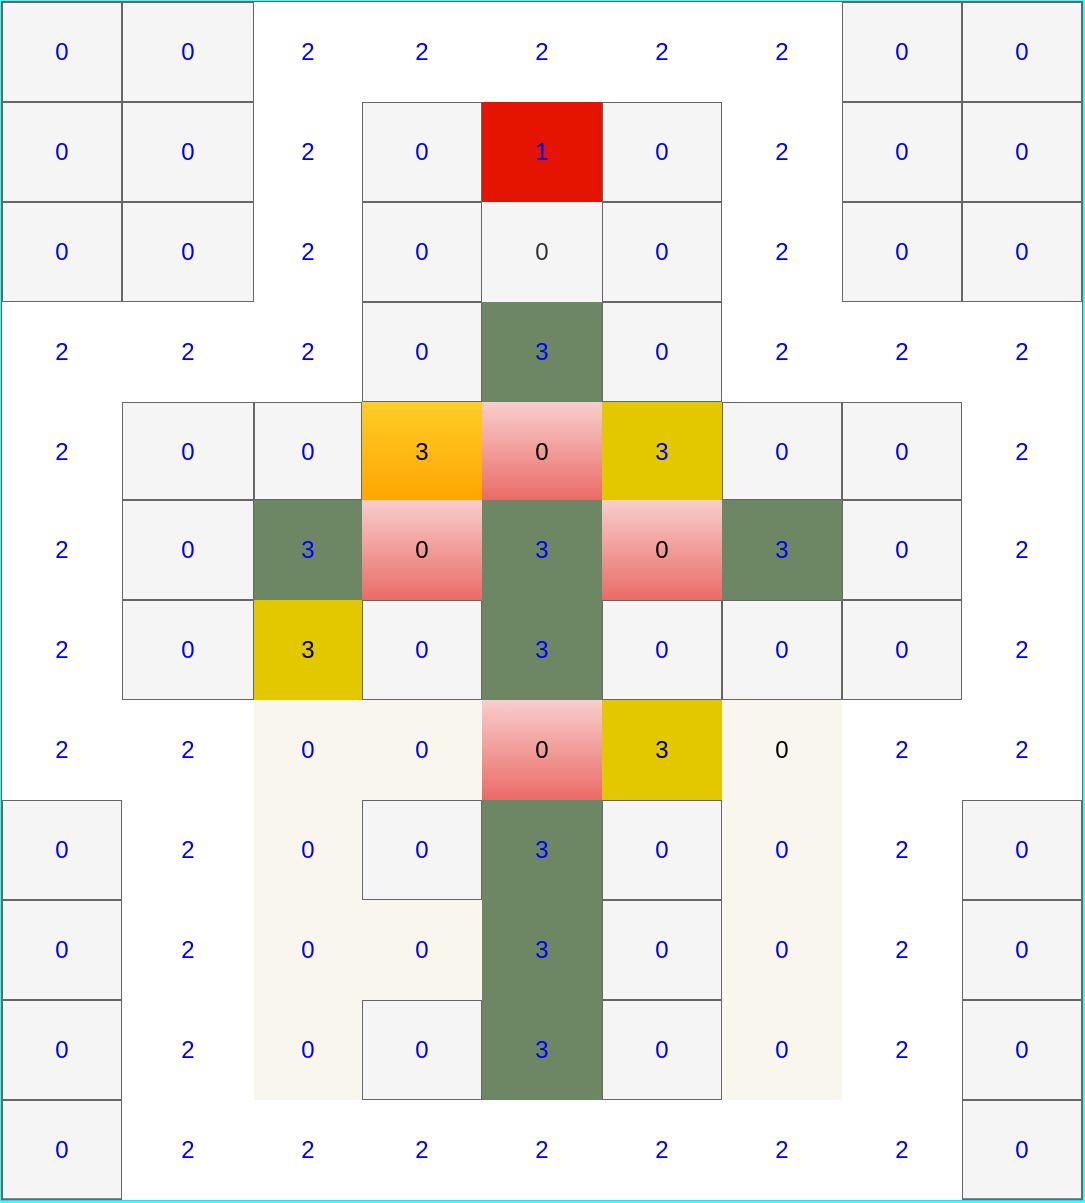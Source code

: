 <mxfile>
    <diagram id="qs9JkjdkiJ5pt8_azZ32" name="第 1 页">
        <mxGraphModel dx="776" dy="1744" grid="0" gridSize="10" guides="1" tooltips="1" connect="1" arrows="1" fold="1" page="1" pageScale="1" pageWidth="827" pageHeight="1169" background="#33FFFF" math="0" shadow="0">
            <root>
                <mxCell id="0"/>
                <mxCell id="1" parent="0"/>
                <mxCell id="277" value="" style="shape=table;startSize=0;container=1;collapsible=0;childLayout=tableLayout;fillColor=#f5f5f5;strokeColor=#666666;fontColor=#333333;" parent="1" vertex="1">
                    <mxGeometry x="118" y="-301" width="540" height="598.647" as="geometry"/>
                </mxCell>
                <mxCell id="278" value="" style="shape=partialRectangle;collapsible=0;dropTarget=0;pointerEvents=0;fillColor=none;top=0;left=0;bottom=0;right=0;points=[[0,0.5],[1,0.5]];portConstraint=eastwest;fontColor=#0000FF;" parent="277" vertex="1">
                    <mxGeometry width="540" height="50" as="geometry"/>
                </mxCell>
                <mxCell id="279" value="&lt;font&gt;0&lt;/font&gt;" style="shape=partialRectangle;html=1;whiteSpace=wrap;connectable=0;overflow=hidden;fillColor=none;top=0;left=0;bottom=0;right=0;fontColor=#0000FF;" parent="278" vertex="1">
                    <mxGeometry width="60" height="50" as="geometry"/>
                </mxCell>
                <mxCell id="280" value="&lt;font&gt;0&lt;/font&gt;" style="shape=partialRectangle;html=1;whiteSpace=wrap;connectable=0;overflow=hidden;fillColor=none;top=0;left=0;bottom=0;right=0;fontColor=#0000FF;" parent="278" vertex="1">
                    <mxGeometry x="60" width="66" height="50" as="geometry"/>
                </mxCell>
                <mxCell id="281" value="2" style="shape=partialRectangle;html=1;whiteSpace=wrap;connectable=0;overflow=hidden;top=0;left=0;bottom=0;right=0;fontColor=#0000FF;" parent="278" vertex="1">
                    <mxGeometry x="126" width="54" height="50" as="geometry"/>
                </mxCell>
                <mxCell id="282" value="2" style="shape=partialRectangle;html=1;whiteSpace=wrap;connectable=0;overflow=hidden;top=0;left=0;bottom=0;right=0;fontColor=#0000FF;" parent="278" vertex="1">
                    <mxGeometry x="180" width="60" height="50" as="geometry"/>
                </mxCell>
                <mxCell id="283" value="2" style="shape=partialRectangle;html=1;whiteSpace=wrap;connectable=0;overflow=hidden;top=0;left=0;bottom=0;right=0;fontColor=#0000FF;" parent="278" vertex="1">
                    <mxGeometry x="240" width="60" height="50" as="geometry"/>
                </mxCell>
                <mxCell id="284" value="2" style="shape=partialRectangle;html=1;whiteSpace=wrap;connectable=0;overflow=hidden;top=0;left=0;bottom=0;right=0;fontColor=#0000FF;" parent="278" vertex="1">
                    <mxGeometry x="300" width="60" height="50" as="geometry"/>
                </mxCell>
                <mxCell id="285" value="2" style="shape=partialRectangle;html=1;whiteSpace=wrap;connectable=0;overflow=hidden;top=0;left=0;bottom=0;right=0;fontColor=#0000FF;" parent="278" vertex="1">
                    <mxGeometry x="360" width="60" height="50" as="geometry"/>
                </mxCell>
                <mxCell id="286" value="0" style="shape=partialRectangle;html=1;whiteSpace=wrap;connectable=0;overflow=hidden;fillColor=none;top=0;left=0;bottom=0;right=0;fontColor=#0000FF;" parent="278" vertex="1">
                    <mxGeometry x="420" width="60" height="50" as="geometry"/>
                </mxCell>
                <mxCell id="287" value="0" style="shape=partialRectangle;html=1;whiteSpace=wrap;connectable=0;overflow=hidden;fillColor=none;top=0;left=0;bottom=0;right=0;fontColor=#0000FF;" parent="278" vertex="1">
                    <mxGeometry x="480" width="60" height="50" as="geometry"/>
                </mxCell>
                <mxCell id="288" value="" style="shape=partialRectangle;collapsible=0;dropTarget=0;pointerEvents=0;fillColor=none;top=0;left=0;bottom=0;right=0;points=[[0,0.5],[1,0.5]];portConstraint=eastwest;fontColor=#0000FF;" parent="277" vertex="1">
                    <mxGeometry y="50" width="540" height="50" as="geometry"/>
                </mxCell>
                <mxCell id="289" value="0" style="shape=partialRectangle;html=1;whiteSpace=wrap;connectable=0;overflow=hidden;fillColor=none;top=0;left=0;bottom=0;right=0;fontColor=#0000FF;" parent="288" vertex="1">
                    <mxGeometry width="60" height="50" as="geometry"/>
                </mxCell>
                <mxCell id="290" value="0" style="shape=partialRectangle;html=1;whiteSpace=wrap;connectable=0;overflow=hidden;fillColor=none;top=0;left=0;bottom=0;right=0;fontColor=#0000FF;" parent="288" vertex="1">
                    <mxGeometry x="60" width="66" height="50" as="geometry"/>
                </mxCell>
                <mxCell id="291" value="2" style="shape=partialRectangle;html=1;whiteSpace=wrap;connectable=0;overflow=hidden;top=0;left=0;bottom=0;right=0;fontColor=#0000FF;" parent="288" vertex="1">
                    <mxGeometry x="126" width="54" height="50" as="geometry"/>
                </mxCell>
                <mxCell id="292" value="0" style="shape=partialRectangle;html=1;whiteSpace=wrap;connectable=0;overflow=hidden;fillColor=none;top=0;left=0;bottom=0;right=0;fontColor=#0000FF;" parent="288" vertex="1">
                    <mxGeometry x="180" width="60" height="50" as="geometry"/>
                </mxCell>
                <mxCell id="293" value="1" style="shape=partialRectangle;html=1;whiteSpace=wrap;connectable=0;overflow=hidden;fillColor=#e51400;top=0;left=0;bottom=0;right=0;strokeColor=#B20000;fontColor=#0000FF;" parent="288" vertex="1">
                    <mxGeometry x="240" width="60" height="50" as="geometry"/>
                </mxCell>
                <mxCell id="294" value="0" style="shape=partialRectangle;html=1;whiteSpace=wrap;connectable=0;overflow=hidden;fillColor=none;top=0;left=0;bottom=0;right=0;fontColor=#0000FF;" parent="288" vertex="1">
                    <mxGeometry x="300" width="60" height="50" as="geometry"/>
                </mxCell>
                <mxCell id="295" value="2" style="shape=partialRectangle;html=1;whiteSpace=wrap;connectable=0;overflow=hidden;top=0;left=0;bottom=0;right=0;fontColor=#0000FF;" parent="288" vertex="1">
                    <mxGeometry x="360" width="60" height="50" as="geometry"/>
                </mxCell>
                <mxCell id="296" value="0" style="shape=partialRectangle;html=1;whiteSpace=wrap;connectable=0;overflow=hidden;fillColor=none;top=0;left=0;bottom=0;right=0;fontColor=#0000FF;" parent="288" vertex="1">
                    <mxGeometry x="420" width="60" height="50" as="geometry"/>
                </mxCell>
                <mxCell id="297" value="0" style="shape=partialRectangle;html=1;whiteSpace=wrap;connectable=0;overflow=hidden;fillColor=none;top=0;left=0;bottom=0;right=0;fontColor=#0000FF;" parent="288" vertex="1">
                    <mxGeometry x="480" width="60" height="50" as="geometry"/>
                </mxCell>
                <mxCell id="298" value="" style="shape=partialRectangle;collapsible=0;dropTarget=0;pointerEvents=0;fillColor=none;top=0;left=0;bottom=0;right=0;points=[[0,0.5],[1,0.5]];portConstraint=eastwest;fontColor=#0000FF;" parent="277" vertex="1">
                    <mxGeometry y="100" width="540" height="50" as="geometry"/>
                </mxCell>
                <mxCell id="299" value="0" style="shape=partialRectangle;html=1;whiteSpace=wrap;connectable=0;overflow=hidden;fillColor=none;top=0;left=0;bottom=0;right=0;fontColor=#0000FF;" parent="298" vertex="1">
                    <mxGeometry width="60" height="50" as="geometry"/>
                </mxCell>
                <mxCell id="300" value="0" style="shape=partialRectangle;html=1;whiteSpace=wrap;connectable=0;overflow=hidden;fillColor=none;top=0;left=0;bottom=0;right=0;fontColor=#0000FF;" parent="298" vertex="1">
                    <mxGeometry x="60" width="66" height="50" as="geometry"/>
                </mxCell>
                <mxCell id="301" value="2" style="shape=partialRectangle;html=1;whiteSpace=wrap;connectable=0;overflow=hidden;top=0;left=0;bottom=0;right=0;fontColor=#0000FF;" parent="298" vertex="1">
                    <mxGeometry x="126" width="54" height="50" as="geometry"/>
                </mxCell>
                <mxCell id="302" value="0" style="shape=partialRectangle;html=1;whiteSpace=wrap;connectable=0;overflow=hidden;fillColor=none;top=0;left=0;bottom=0;right=0;fontColor=#0000FF;" parent="298" vertex="1">
                    <mxGeometry x="180" width="60" height="50" as="geometry"/>
                </mxCell>
                <mxCell id="303" value="0" style="shape=partialRectangle;html=1;whiteSpace=wrap;connectable=0;overflow=hidden;fillColor=#f5f5f5;top=0;left=0;bottom=0;right=0;strokeColor=#666666;fontColor=#333333;" parent="298" vertex="1">
                    <mxGeometry x="240" width="60" height="50" as="geometry"/>
                </mxCell>
                <mxCell id="304" value="0" style="shape=partialRectangle;html=1;whiteSpace=wrap;connectable=0;overflow=hidden;fillColor=none;top=0;left=0;bottom=0;right=0;fontColor=#0000FF;" parent="298" vertex="1">
                    <mxGeometry x="300" width="60" height="50" as="geometry"/>
                </mxCell>
                <mxCell id="305" value="2" style="shape=partialRectangle;html=1;whiteSpace=wrap;connectable=0;overflow=hidden;top=0;left=0;bottom=0;right=0;fontColor=#0000FF;" parent="298" vertex="1">
                    <mxGeometry x="360" width="60" height="50" as="geometry"/>
                </mxCell>
                <mxCell id="306" value="0" style="shape=partialRectangle;html=1;whiteSpace=wrap;connectable=0;overflow=hidden;fillColor=none;top=0;left=0;bottom=0;right=0;fontColor=#0000FF;" parent="298" vertex="1">
                    <mxGeometry x="420" width="60" height="50" as="geometry"/>
                </mxCell>
                <mxCell id="307" value="0" style="shape=partialRectangle;html=1;whiteSpace=wrap;connectable=0;overflow=hidden;fillColor=none;top=0;left=0;bottom=0;right=0;fontColor=#0000FF;" parent="298" vertex="1">
                    <mxGeometry x="480" width="60" height="50" as="geometry"/>
                </mxCell>
                <mxCell id="308" value="" style="shape=partialRectangle;collapsible=0;dropTarget=0;pointerEvents=0;fillColor=none;top=0;left=0;bottom=0;right=0;points=[[0,0.5],[1,0.5]];portConstraint=eastwest;fontColor=#0000FF;" parent="277" vertex="1">
                    <mxGeometry y="150" width="540" height="50" as="geometry"/>
                </mxCell>
                <mxCell id="309" value="2" style="shape=partialRectangle;html=1;whiteSpace=wrap;connectable=0;overflow=hidden;top=0;left=0;bottom=0;right=0;fontColor=#0000FF;" parent="308" vertex="1">
                    <mxGeometry width="60" height="50" as="geometry"/>
                </mxCell>
                <mxCell id="310" value="2" style="shape=partialRectangle;html=1;whiteSpace=wrap;connectable=0;overflow=hidden;top=0;left=0;bottom=0;right=0;fontColor=#0000FF;" parent="308" vertex="1">
                    <mxGeometry x="60" width="66" height="50" as="geometry"/>
                </mxCell>
                <mxCell id="311" value="2" style="shape=partialRectangle;html=1;whiteSpace=wrap;connectable=0;overflow=hidden;top=0;left=0;bottom=0;right=0;fontColor=#0000FF;" parent="308" vertex="1">
                    <mxGeometry x="126" width="54" height="50" as="geometry"/>
                </mxCell>
                <mxCell id="312" value="0" style="shape=partialRectangle;html=1;whiteSpace=wrap;connectable=0;overflow=hidden;fillColor=none;top=0;left=0;bottom=0;right=0;fontColor=#0000FF;" parent="308" vertex="1">
                    <mxGeometry x="180" width="60" height="50" as="geometry"/>
                </mxCell>
                <mxCell id="313" value="3" style="shape=partialRectangle;html=1;whiteSpace=wrap;connectable=0;overflow=hidden;fillColor=#6d8764;top=0;left=0;bottom=0;right=0;strokeColor=#3A5431;fontColor=#0000FF;" parent="308" vertex="1">
                    <mxGeometry x="240" width="60" height="50" as="geometry"/>
                </mxCell>
                <mxCell id="314" value="0" style="shape=partialRectangle;html=1;whiteSpace=wrap;connectable=0;overflow=hidden;fillColor=none;top=0;left=0;bottom=0;right=0;fontColor=#0000FF;" parent="308" vertex="1">
                    <mxGeometry x="300" width="60" height="50" as="geometry"/>
                </mxCell>
                <mxCell id="315" value="2" style="shape=partialRectangle;html=1;whiteSpace=wrap;connectable=0;overflow=hidden;top=0;left=0;bottom=0;right=0;fontColor=#0000FF;" parent="308" vertex="1">
                    <mxGeometry x="360" width="60" height="50" as="geometry"/>
                </mxCell>
                <mxCell id="316" value="2" style="shape=partialRectangle;html=1;whiteSpace=wrap;connectable=0;overflow=hidden;top=0;left=0;bottom=0;right=0;fontColor=#0000FF;" parent="308" vertex="1">
                    <mxGeometry x="420" width="60" height="50" as="geometry"/>
                </mxCell>
                <mxCell id="317" value="2" style="shape=partialRectangle;html=1;whiteSpace=wrap;connectable=0;overflow=hidden;top=0;left=0;bottom=0;right=0;fontColor=#0000FF;" parent="308" vertex="1">
                    <mxGeometry x="480" width="60" height="50" as="geometry"/>
                </mxCell>
                <mxCell id="318" value="" style="shape=partialRectangle;collapsible=0;dropTarget=0;pointerEvents=0;fillColor=none;top=0;left=0;bottom=0;right=0;points=[[0,0.5],[1,0.5]];portConstraint=eastwest;fontColor=#0000FF;" parent="277" vertex="1">
                    <mxGeometry y="200" width="540" height="49" as="geometry"/>
                </mxCell>
                <mxCell id="319" value="2" style="shape=partialRectangle;html=1;whiteSpace=wrap;connectable=0;overflow=hidden;top=0;left=0;bottom=0;right=0;fontColor=#0000FF;" parent="318" vertex="1">
                    <mxGeometry width="60" height="49" as="geometry"/>
                </mxCell>
                <mxCell id="320" value="0" style="shape=partialRectangle;html=1;whiteSpace=wrap;connectable=0;overflow=hidden;fillColor=none;top=0;left=0;bottom=0;right=0;fontColor=#0000FF;" parent="318" vertex="1">
                    <mxGeometry x="60" width="66" height="49" as="geometry"/>
                </mxCell>
                <mxCell id="321" value="0" style="shape=partialRectangle;html=1;whiteSpace=wrap;connectable=0;overflow=hidden;fillColor=none;top=0;left=0;bottom=0;right=0;fontColor=#0000FF;" parent="318" vertex="1">
                    <mxGeometry x="126" width="54" height="49" as="geometry"/>
                </mxCell>
                <mxCell id="322" value="3" style="shape=partialRectangle;html=1;whiteSpace=wrap;connectable=0;overflow=hidden;fillColor=#ffcd28;top=0;left=0;bottom=0;right=0;gradientColor=#ffa500;strokeColor=#d79b00;" parent="318" vertex="1">
                    <mxGeometry x="180" width="60" height="49" as="geometry"/>
                </mxCell>
                <mxCell id="323" value="0" style="shape=partialRectangle;html=1;whiteSpace=wrap;connectable=0;overflow=hidden;fillColor=#f8cecc;top=0;left=0;bottom=0;right=0;strokeColor=#b85450;gradientColor=#ea6b66;" parent="318" vertex="1">
                    <mxGeometry x="240" width="60" height="49" as="geometry"/>
                </mxCell>
                <mxCell id="324" value="&lt;font color=&quot;#0000ff&quot;&gt;3&lt;/font&gt;" style="shape=partialRectangle;html=1;whiteSpace=wrap;connectable=0;overflow=hidden;fillColor=#e3c800;top=0;left=0;bottom=0;right=0;strokeColor=#B09500;fontColor=#000000;" parent="318" vertex="1">
                    <mxGeometry x="300" width="60" height="49" as="geometry"/>
                </mxCell>
                <mxCell id="325" value="0" style="shape=partialRectangle;html=1;whiteSpace=wrap;connectable=0;overflow=hidden;fillColor=none;top=0;left=0;bottom=0;right=0;fontColor=#0000FF;" parent="318" vertex="1">
                    <mxGeometry x="360" width="60" height="49" as="geometry"/>
                </mxCell>
                <mxCell id="326" value="0" style="shape=partialRectangle;html=1;whiteSpace=wrap;connectable=0;overflow=hidden;fillColor=none;top=0;left=0;bottom=0;right=0;fontColor=#0000FF;" parent="318" vertex="1">
                    <mxGeometry x="420" width="60" height="49" as="geometry"/>
                </mxCell>
                <mxCell id="327" value="2" style="shape=partialRectangle;html=1;whiteSpace=wrap;connectable=0;overflow=hidden;top=0;left=0;bottom=0;right=0;fontColor=#0000FF;" parent="318" vertex="1">
                    <mxGeometry x="480" width="60" height="49" as="geometry"/>
                </mxCell>
                <mxCell id="328" value="" style="shape=partialRectangle;collapsible=0;dropTarget=0;pointerEvents=0;fillColor=none;top=0;left=0;bottom=0;right=0;points=[[0,0.5],[1,0.5]];portConstraint=eastwest;fontColor=#0000FF;" parent="277" vertex="1">
                    <mxGeometry y="249" width="540" height="50" as="geometry"/>
                </mxCell>
                <mxCell id="329" value="2" style="shape=partialRectangle;html=1;whiteSpace=wrap;connectable=0;overflow=hidden;top=0;left=0;bottom=0;right=0;fontColor=#0000FF;" parent="328" vertex="1">
                    <mxGeometry width="60" height="50" as="geometry"/>
                </mxCell>
                <mxCell id="330" value="0" style="shape=partialRectangle;html=1;whiteSpace=wrap;connectable=0;overflow=hidden;fillColor=none;top=0;left=0;bottom=0;right=0;fontColor=#0000FF;" parent="328" vertex="1">
                    <mxGeometry x="60" width="66" height="50" as="geometry"/>
                </mxCell>
                <mxCell id="331" value="3" style="shape=partialRectangle;html=1;whiteSpace=wrap;connectable=0;overflow=hidden;fillColor=#6d8764;top=0;left=0;bottom=0;right=0;strokeColor=#3A5431;fontColor=#0000FF;" parent="328" vertex="1">
                    <mxGeometry x="126" width="54" height="50" as="geometry"/>
                </mxCell>
                <mxCell id="332" value="0" style="shape=partialRectangle;html=1;whiteSpace=wrap;connectable=0;overflow=hidden;fillColor=#f8cecc;top=0;left=0;bottom=0;right=0;strokeColor=#b85450;gradientColor=#ea6b66;" parent="328" vertex="1">
                    <mxGeometry x="180" width="60" height="50" as="geometry"/>
                </mxCell>
                <mxCell id="333" value="3" style="shape=partialRectangle;html=1;whiteSpace=wrap;connectable=0;overflow=hidden;fillColor=#6d8764;top=0;left=0;bottom=0;right=0;strokeColor=#3A5431;fontColor=#0000FF;" parent="328" vertex="1">
                    <mxGeometry x="240" width="60" height="50" as="geometry"/>
                </mxCell>
                <mxCell id="334" value="0" style="shape=partialRectangle;html=1;whiteSpace=wrap;connectable=0;overflow=hidden;top=0;left=0;bottom=0;right=0;fillColor=#f8cecc;strokeColor=#b85450;gradientColor=#ea6b66;" parent="328" vertex="1">
                    <mxGeometry x="300" width="60" height="50" as="geometry"/>
                </mxCell>
                <mxCell id="335" value="3" style="shape=partialRectangle;html=1;whiteSpace=wrap;connectable=0;overflow=hidden;fillColor=#6d8764;top=0;left=0;bottom=0;right=0;strokeColor=#3A5431;fontColor=#0000FF;" parent="328" vertex="1">
                    <mxGeometry x="360" width="60" height="50" as="geometry"/>
                </mxCell>
                <mxCell id="336" value="0" style="shape=partialRectangle;html=1;whiteSpace=wrap;connectable=0;overflow=hidden;fillColor=none;top=0;left=0;bottom=0;right=0;fontColor=#0000FF;" parent="328" vertex="1">
                    <mxGeometry x="420" width="60" height="50" as="geometry"/>
                </mxCell>
                <mxCell id="337" value="2" style="shape=partialRectangle;html=1;whiteSpace=wrap;connectable=0;overflow=hidden;top=0;left=0;bottom=0;right=0;fontColor=#0000FF;" parent="328" vertex="1">
                    <mxGeometry x="480" width="60" height="50" as="geometry"/>
                </mxCell>
                <mxCell id="338" value="" style="shape=partialRectangle;collapsible=0;dropTarget=0;pointerEvents=0;fillColor=none;top=0;left=0;bottom=0;right=0;points=[[0,0.5],[1,0.5]];portConstraint=eastwest;fontColor=#0000FF;" parent="277" vertex="1">
                    <mxGeometry y="299" width="540" height="50" as="geometry"/>
                </mxCell>
                <mxCell id="339" value="2" style="shape=partialRectangle;html=1;whiteSpace=wrap;connectable=0;overflow=hidden;top=0;left=0;bottom=0;right=0;fontColor=#0000FF;" parent="338" vertex="1">
                    <mxGeometry width="60" height="50" as="geometry"/>
                </mxCell>
                <mxCell id="340" value="0" style="shape=partialRectangle;html=1;whiteSpace=wrap;connectable=0;overflow=hidden;fillColor=none;top=0;left=0;bottom=0;right=0;fontColor=#0000FF;" parent="338" vertex="1">
                    <mxGeometry x="60" width="66" height="50" as="geometry"/>
                </mxCell>
                <mxCell id="341" value="3" style="shape=partialRectangle;html=1;whiteSpace=wrap;connectable=0;overflow=hidden;fillColor=#e3c800;top=0;left=0;bottom=0;right=0;fontColor=#000000;strokeColor=#B09500;" parent="338" vertex="1">
                    <mxGeometry x="126" width="54" height="50" as="geometry"/>
                </mxCell>
                <mxCell id="342" value="0" style="shape=partialRectangle;html=1;whiteSpace=wrap;connectable=0;overflow=hidden;fillColor=none;top=0;left=0;bottom=0;right=0;fontColor=#0000FF;" parent="338" vertex="1">
                    <mxGeometry x="180" width="60" height="50" as="geometry"/>
                </mxCell>
                <mxCell id="343" value="3" style="shape=partialRectangle;html=1;whiteSpace=wrap;connectable=0;overflow=hidden;fillColor=#6d8764;top=0;left=0;bottom=0;right=0;strokeColor=#3A5431;fontColor=#0000FF;" parent="338" vertex="1">
                    <mxGeometry x="240" width="60" height="50" as="geometry"/>
                </mxCell>
                <mxCell id="344" value="0" style="shape=partialRectangle;html=1;whiteSpace=wrap;connectable=0;overflow=hidden;fillColor=none;top=0;left=0;bottom=0;right=0;fontColor=#0000FF;" parent="338" vertex="1">
                    <mxGeometry x="300" width="60" height="50" as="geometry"/>
                </mxCell>
                <mxCell id="345" value="0" style="shape=partialRectangle;html=1;whiteSpace=wrap;connectable=0;overflow=hidden;fillColor=none;top=0;left=0;bottom=0;right=0;fontColor=#0000FF;" parent="338" vertex="1">
                    <mxGeometry x="360" width="60" height="50" as="geometry"/>
                </mxCell>
                <mxCell id="346" value="0" style="shape=partialRectangle;html=1;whiteSpace=wrap;connectable=0;overflow=hidden;fillColor=none;top=0;left=0;bottom=0;right=0;fontColor=#0000FF;" parent="338" vertex="1">
                    <mxGeometry x="420" width="60" height="50" as="geometry"/>
                </mxCell>
                <mxCell id="347" value="2" style="shape=partialRectangle;html=1;whiteSpace=wrap;connectable=0;overflow=hidden;top=0;left=0;bottom=0;right=0;fontColor=#0000FF;" parent="338" vertex="1">
                    <mxGeometry x="480" width="60" height="50" as="geometry"/>
                </mxCell>
                <mxCell id="348" value="" style="shape=partialRectangle;collapsible=0;dropTarget=0;pointerEvents=0;fillColor=#6d8764;top=0;left=0;bottom=0;right=0;points=[[0,0.5],[1,0.5]];portConstraint=eastwest;strokeColor=#3A5431;fontColor=#0000FF;" parent="277" vertex="1">
                    <mxGeometry y="349" width="540" height="50" as="geometry"/>
                </mxCell>
                <mxCell id="349" value="2" style="shape=partialRectangle;html=1;whiteSpace=wrap;connectable=0;overflow=hidden;top=0;left=0;bottom=0;right=0;fontColor=#0000FF;" parent="348" vertex="1">
                    <mxGeometry width="60" height="50" as="geometry"/>
                </mxCell>
                <mxCell id="350" value="2" style="shape=partialRectangle;html=1;whiteSpace=wrap;connectable=0;overflow=hidden;top=0;left=0;bottom=0;right=0;fontColor=#0000FF;" parent="348" vertex="1">
                    <mxGeometry x="60" width="66" height="50" as="geometry"/>
                </mxCell>
                <mxCell id="351" value="0" style="shape=partialRectangle;html=1;whiteSpace=wrap;connectable=0;overflow=hidden;top=0;left=0;bottom=0;right=0;fillColor=#f9f7ed;strokeColor=#36393d;fontColor=#0000FF;" parent="348" vertex="1">
                    <mxGeometry x="126" width="54" height="50" as="geometry"/>
                </mxCell>
                <mxCell id="352" value="0" style="shape=partialRectangle;html=1;whiteSpace=wrap;connectable=0;overflow=hidden;fillColor=#f9f7ed;top=0;left=0;bottom=0;right=0;strokeColor=#36393d;fontColor=#0000FF;" parent="348" vertex="1">
                    <mxGeometry x="180" width="60" height="50" as="geometry"/>
                </mxCell>
                <mxCell id="353" value="0" style="shape=partialRectangle;html=1;whiteSpace=wrap;connectable=0;overflow=hidden;fillColor=#f8cecc;top=0;left=0;bottom=0;right=0;strokeColor=#b85450;gradientColor=#ea6b66;" parent="348" vertex="1">
                    <mxGeometry x="240" width="60" height="50" as="geometry"/>
                </mxCell>
                <mxCell id="354" value="3" style="shape=partialRectangle;html=1;whiteSpace=wrap;connectable=0;overflow=hidden;fillColor=#e3c800;top=0;left=0;bottom=0;right=0;strokeColor=#B09500;fontColor=#000000;" parent="348" vertex="1">
                    <mxGeometry x="300" width="60" height="50" as="geometry"/>
                </mxCell>
                <mxCell id="355" value="&lt;font&gt;0&lt;/font&gt;" style="shape=partialRectangle;html=1;whiteSpace=wrap;connectable=0;overflow=hidden;top=0;left=0;bottom=0;right=0;fillColor=#f9f7ed;strokeColor=#36393d;" parent="348" vertex="1">
                    <mxGeometry x="360" width="60" height="50" as="geometry"/>
                </mxCell>
                <mxCell id="356" value="2" style="shape=partialRectangle;html=1;whiteSpace=wrap;connectable=0;overflow=hidden;top=0;left=0;bottom=0;right=0;fontColor=#0000FF;" parent="348" vertex="1">
                    <mxGeometry x="420" width="60" height="50" as="geometry"/>
                </mxCell>
                <mxCell id="357" value="2" style="shape=partialRectangle;html=1;whiteSpace=wrap;connectable=0;overflow=hidden;top=0;left=0;bottom=0;right=0;fontColor=#0000FF;" parent="348" vertex="1">
                    <mxGeometry x="480" width="60" height="50" as="geometry"/>
                </mxCell>
                <mxCell id="358" value="" style="shape=partialRectangle;collapsible=0;dropTarget=0;pointerEvents=0;fillColor=none;top=0;left=0;bottom=0;right=0;points=[[0,0.5],[1,0.5]];portConstraint=eastwest;fontColor=#0000FF;" parent="277" vertex="1">
                    <mxGeometry y="399" width="540" height="50" as="geometry"/>
                </mxCell>
                <mxCell id="359" value="0" style="shape=partialRectangle;html=1;whiteSpace=wrap;connectable=0;overflow=hidden;fillColor=none;top=0;left=0;bottom=0;right=0;fontColor=#0000FF;" parent="358" vertex="1">
                    <mxGeometry width="60" height="50" as="geometry"/>
                </mxCell>
                <mxCell id="360" value="2" style="shape=partialRectangle;html=1;whiteSpace=wrap;connectable=0;overflow=hidden;top=0;left=0;bottom=0;right=0;fontColor=#0000FF;" parent="358" vertex="1">
                    <mxGeometry x="60" width="66" height="50" as="geometry"/>
                </mxCell>
                <mxCell id="361" value="0" style="shape=partialRectangle;html=1;whiteSpace=wrap;connectable=0;overflow=hidden;top=0;left=0;bottom=0;right=0;fillColor=#f9f7ed;strokeColor=#36393d;fontColor=#0000FF;" parent="358" vertex="1">
                    <mxGeometry x="126" width="54" height="50" as="geometry"/>
                </mxCell>
                <mxCell id="362" value="0" style="shape=partialRectangle;html=1;whiteSpace=wrap;connectable=0;overflow=hidden;fillColor=none;top=0;left=0;bottom=0;right=0;fontColor=#0000FF;" parent="358" vertex="1">
                    <mxGeometry x="180" width="60" height="50" as="geometry"/>
                </mxCell>
                <mxCell id="363" value="3" style="shape=partialRectangle;html=1;whiteSpace=wrap;connectable=0;overflow=hidden;fillColor=#6d8764;top=0;left=0;bottom=0;right=0;strokeColor=#3A5431;fontColor=#0000FF;" parent="358" vertex="1">
                    <mxGeometry x="240" width="60" height="50" as="geometry"/>
                </mxCell>
                <mxCell id="364" value="0" style="shape=partialRectangle;html=1;whiteSpace=wrap;connectable=0;overflow=hidden;fillColor=none;top=0;left=0;bottom=0;right=0;fontColor=#0000FF;" parent="358" vertex="1">
                    <mxGeometry x="300" width="60" height="50" as="geometry"/>
                </mxCell>
                <mxCell id="365" value="0" style="shape=partialRectangle;html=1;whiteSpace=wrap;connectable=0;overflow=hidden;top=0;left=0;bottom=0;right=0;fillColor=#f9f7ed;strokeColor=#36393d;fontColor=#0000FF;" parent="358" vertex="1">
                    <mxGeometry x="360" width="60" height="50" as="geometry"/>
                </mxCell>
                <mxCell id="366" value="2" style="shape=partialRectangle;html=1;whiteSpace=wrap;connectable=0;overflow=hidden;top=0;left=0;bottom=0;right=0;fontColor=#0000FF;" parent="358" vertex="1">
                    <mxGeometry x="420" width="60" height="50" as="geometry"/>
                </mxCell>
                <mxCell id="367" value="0" style="shape=partialRectangle;html=1;whiteSpace=wrap;connectable=0;overflow=hidden;fillColor=none;top=0;left=0;bottom=0;right=0;fontColor=#0000FF;" parent="358" vertex="1">
                    <mxGeometry x="480" width="60" height="50" as="geometry"/>
                </mxCell>
                <mxCell id="368" value="" style="shape=partialRectangle;collapsible=0;dropTarget=0;pointerEvents=0;fillColor=none;top=0;left=0;bottom=0;right=0;points=[[0,0.5],[1,0.5]];portConstraint=eastwest;fontColor=#0000FF;" parent="277" vertex="1">
                    <mxGeometry y="449" width="540" height="50" as="geometry"/>
                </mxCell>
                <mxCell id="369" value="0" style="shape=partialRectangle;html=1;whiteSpace=wrap;connectable=0;overflow=hidden;fillColor=none;top=0;left=0;bottom=0;right=0;fontColor=#0000FF;" parent="368" vertex="1">
                    <mxGeometry width="60" height="50" as="geometry"/>
                </mxCell>
                <mxCell id="370" value="2" style="shape=partialRectangle;html=1;whiteSpace=wrap;connectable=0;overflow=hidden;top=0;left=0;bottom=0;right=0;fontColor=#0000FF;" parent="368" vertex="1">
                    <mxGeometry x="60" width="66" height="50" as="geometry"/>
                </mxCell>
                <mxCell id="371" value="0" style="shape=partialRectangle;html=1;whiteSpace=wrap;connectable=0;overflow=hidden;top=0;left=0;bottom=0;right=0;fillColor=#f9f7ed;strokeColor=#36393d;fontColor=#0000FF;" parent="368" vertex="1">
                    <mxGeometry x="126" width="54" height="50" as="geometry"/>
                </mxCell>
                <mxCell id="372" value="0" style="shape=partialRectangle;html=1;whiteSpace=wrap;connectable=0;overflow=hidden;fillColor=#f9f7ed;top=0;left=0;bottom=0;right=0;strokeColor=#36393d;fontColor=#0000FF;" parent="368" vertex="1">
                    <mxGeometry x="180" width="60" height="50" as="geometry"/>
                </mxCell>
                <mxCell id="373" value="3" style="shape=partialRectangle;html=1;whiteSpace=wrap;connectable=0;overflow=hidden;fillColor=#6d8764;top=0;left=0;bottom=0;right=0;strokeColor=#3A5431;fontColor=#0000FF;" parent="368" vertex="1">
                    <mxGeometry x="240" width="60" height="50" as="geometry"/>
                </mxCell>
                <mxCell id="374" value="0" style="shape=partialRectangle;html=1;whiteSpace=wrap;connectable=0;overflow=hidden;fillColor=none;top=0;left=0;bottom=0;right=0;fontColor=#0000FF;" parent="368" vertex="1">
                    <mxGeometry x="300" width="60" height="50" as="geometry"/>
                </mxCell>
                <mxCell id="375" value="0" style="shape=partialRectangle;html=1;whiteSpace=wrap;connectable=0;overflow=hidden;top=0;left=0;bottom=0;right=0;fillColor=#f9f7ed;strokeColor=#36393d;fontColor=#0000FF;" parent="368" vertex="1">
                    <mxGeometry x="360" width="60" height="50" as="geometry"/>
                </mxCell>
                <mxCell id="376" value="2" style="shape=partialRectangle;html=1;whiteSpace=wrap;connectable=0;overflow=hidden;top=0;left=0;bottom=0;right=0;fontColor=#0000FF;" parent="368" vertex="1">
                    <mxGeometry x="420" width="60" height="50" as="geometry"/>
                </mxCell>
                <mxCell id="377" value="0" style="shape=partialRectangle;html=1;whiteSpace=wrap;connectable=0;overflow=hidden;fillColor=none;top=0;left=0;bottom=0;right=0;fontColor=#0000FF;" parent="368" vertex="1">
                    <mxGeometry x="480" width="60" height="50" as="geometry"/>
                </mxCell>
                <mxCell id="378" value="" style="shape=partialRectangle;collapsible=0;dropTarget=0;pointerEvents=0;fillColor=none;top=0;left=0;bottom=0;right=0;points=[[0,0.5],[1,0.5]];portConstraint=eastwest;fontColor=#0000FF;" parent="277" vertex="1">
                    <mxGeometry y="499" width="540" height="50" as="geometry"/>
                </mxCell>
                <mxCell id="379" value="0" style="shape=partialRectangle;html=1;whiteSpace=wrap;connectable=0;overflow=hidden;fillColor=none;top=0;left=0;bottom=0;right=0;fontColor=#0000FF;" parent="378" vertex="1">
                    <mxGeometry width="60" height="50" as="geometry"/>
                </mxCell>
                <mxCell id="380" value="2" style="shape=partialRectangle;html=1;whiteSpace=wrap;connectable=0;overflow=hidden;top=0;left=0;bottom=0;right=0;fontColor=#0000FF;" parent="378" vertex="1">
                    <mxGeometry x="60" width="66" height="50" as="geometry"/>
                </mxCell>
                <mxCell id="381" value="0" style="shape=partialRectangle;html=1;whiteSpace=wrap;connectable=0;overflow=hidden;top=0;left=0;bottom=0;right=0;fillColor=#f9f7ed;strokeColor=#36393d;fontColor=#0000FF;" parent="378" vertex="1">
                    <mxGeometry x="126" width="54" height="50" as="geometry"/>
                </mxCell>
                <mxCell id="382" value="0" style="shape=partialRectangle;html=1;whiteSpace=wrap;connectable=0;overflow=hidden;fillColor=none;top=0;left=0;bottom=0;right=0;fontColor=#0000FF;" parent="378" vertex="1">
                    <mxGeometry x="180" width="60" height="50" as="geometry"/>
                </mxCell>
                <mxCell id="383" value="3" style="shape=partialRectangle;html=1;whiteSpace=wrap;connectable=0;overflow=hidden;fillColor=#6d8764;top=0;left=0;bottom=0;right=0;strokeColor=#3A5431;fontColor=#0000FF;" parent="378" vertex="1">
                    <mxGeometry x="240" width="60" height="50" as="geometry"/>
                </mxCell>
                <mxCell id="384" value="0" style="shape=partialRectangle;html=1;whiteSpace=wrap;connectable=0;overflow=hidden;fillColor=none;top=0;left=0;bottom=0;right=0;fontColor=#0000FF;" parent="378" vertex="1">
                    <mxGeometry x="300" width="60" height="50" as="geometry"/>
                </mxCell>
                <mxCell id="385" value="0" style="shape=partialRectangle;html=1;whiteSpace=wrap;connectable=0;overflow=hidden;top=0;left=0;bottom=0;right=0;fillColor=#f9f7ed;strokeColor=#36393d;fontColor=#0000FF;" parent="378" vertex="1">
                    <mxGeometry x="360" width="60" height="50" as="geometry"/>
                </mxCell>
                <mxCell id="386" value="2" style="shape=partialRectangle;html=1;whiteSpace=wrap;connectable=0;overflow=hidden;top=0;left=0;bottom=0;right=0;fontColor=#0000FF;" parent="378" vertex="1">
                    <mxGeometry x="420" width="60" height="50" as="geometry"/>
                </mxCell>
                <mxCell id="387" value="0" style="shape=partialRectangle;html=1;whiteSpace=wrap;connectable=0;overflow=hidden;fillColor=none;top=0;left=0;bottom=0;right=0;fontColor=#0000FF;" parent="378" vertex="1">
                    <mxGeometry x="480" width="60" height="50" as="geometry"/>
                </mxCell>
                <mxCell id="388" value="" style="shape=partialRectangle;collapsible=0;dropTarget=0;pointerEvents=0;fillColor=none;top=0;left=0;bottom=0;right=0;points=[[0,0.5],[1,0.5]];portConstraint=eastwest;fontColor=#0000FF;" parent="277" vertex="1">
                    <mxGeometry y="549" width="540" height="50" as="geometry"/>
                </mxCell>
                <mxCell id="389" value="0" style="shape=partialRectangle;html=1;whiteSpace=wrap;connectable=0;overflow=hidden;fillColor=none;top=0;left=0;bottom=0;right=0;fontColor=#0000FF;" parent="388" vertex="1">
                    <mxGeometry width="60" height="50" as="geometry"/>
                </mxCell>
                <mxCell id="390" value="2" style="shape=partialRectangle;html=1;whiteSpace=wrap;connectable=0;overflow=hidden;top=0;left=0;bottom=0;right=0;fontColor=#0000FF;" parent="388" vertex="1">
                    <mxGeometry x="60" width="66" height="50" as="geometry"/>
                </mxCell>
                <mxCell id="391" value="2" style="shape=partialRectangle;html=1;whiteSpace=wrap;connectable=0;overflow=hidden;top=0;left=0;bottom=0;right=0;fontColor=#0000FF;" parent="388" vertex="1">
                    <mxGeometry x="126" width="54" height="50" as="geometry"/>
                </mxCell>
                <mxCell id="392" value="2" style="shape=partialRectangle;html=1;whiteSpace=wrap;connectable=0;overflow=hidden;top=0;left=0;bottom=0;right=0;fontColor=#0000FF;" parent="388" vertex="1">
                    <mxGeometry x="180" width="60" height="50" as="geometry"/>
                </mxCell>
                <mxCell id="393" value="2" style="shape=partialRectangle;html=1;whiteSpace=wrap;connectable=0;overflow=hidden;top=0;left=0;bottom=0;right=0;fontColor=#0000FF;" parent="388" vertex="1">
                    <mxGeometry x="240" width="60" height="50" as="geometry"/>
                </mxCell>
                <mxCell id="394" value="2" style="shape=partialRectangle;html=1;whiteSpace=wrap;connectable=0;overflow=hidden;top=0;left=0;bottom=0;right=0;fontColor=#0000FF;" parent="388" vertex="1">
                    <mxGeometry x="300" width="60" height="50" as="geometry"/>
                </mxCell>
                <mxCell id="395" value="2" style="shape=partialRectangle;html=1;whiteSpace=wrap;connectable=0;overflow=hidden;top=0;left=0;bottom=0;right=0;fontColor=#0000FF;" parent="388" vertex="1">
                    <mxGeometry x="360" width="60" height="50" as="geometry"/>
                </mxCell>
                <mxCell id="396" value="2" style="shape=partialRectangle;html=1;whiteSpace=wrap;connectable=0;overflow=hidden;top=0;left=0;bottom=0;right=0;fontColor=#0000FF;" parent="388" vertex="1">
                    <mxGeometry x="420" width="60" height="50" as="geometry"/>
                </mxCell>
                <mxCell id="397" value="0" style="shape=partialRectangle;html=1;whiteSpace=wrap;connectable=0;overflow=hidden;fillColor=none;top=0;left=0;bottom=0;right=0;fontColor=#0000FF;" parent="388" vertex="1">
                    <mxGeometry x="480" width="60" height="50" as="geometry"/>
                </mxCell>
            </root>
        </mxGraphModel>
    </diagram>
</mxfile>